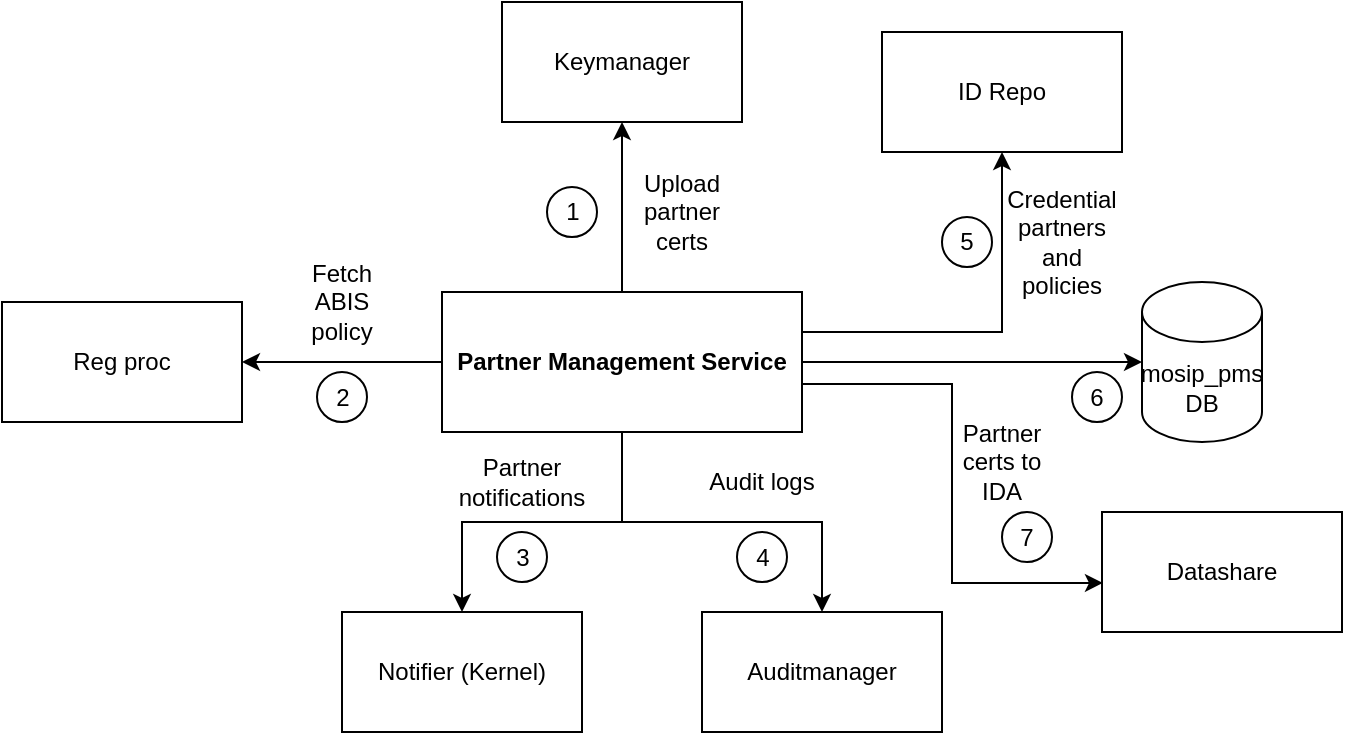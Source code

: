<mxfile version="16.2.2" type="github">
  <diagram id="r6IDNv6xsE6FicFiDBsw" name="Page-1">
    <mxGraphModel dx="998" dy="631" grid="1" gridSize="10" guides="1" tooltips="1" connect="1" arrows="1" fold="1" page="1" pageScale="1" pageWidth="2336" pageHeight="1654" math="0" shadow="0">
      <root>
        <mxCell id="0" />
        <mxCell id="1" parent="0" />
        <mxCell id="zuH0ebxx6mYs9fk7_g1I-3" style="edgeStyle=orthogonalEdgeStyle;rounded=0;orthogonalLoop=1;jettySize=auto;html=1;exitX=0.5;exitY=0;exitDx=0;exitDy=0;entryX=0.5;entryY=1;entryDx=0;entryDy=0;" edge="1" parent="1" source="zuH0ebxx6mYs9fk7_g1I-1" target="zuH0ebxx6mYs9fk7_g1I-2">
          <mxGeometry relative="1" as="geometry" />
        </mxCell>
        <mxCell id="zuH0ebxx6mYs9fk7_g1I-9" value="" style="edgeStyle=orthogonalEdgeStyle;rounded=0;orthogonalLoop=1;jettySize=auto;html=1;" edge="1" parent="1" source="zuH0ebxx6mYs9fk7_g1I-1" target="zuH0ebxx6mYs9fk7_g1I-7">
          <mxGeometry relative="1" as="geometry" />
        </mxCell>
        <mxCell id="zuH0ebxx6mYs9fk7_g1I-10" style="edgeStyle=orthogonalEdgeStyle;rounded=0;orthogonalLoop=1;jettySize=auto;html=1;exitX=0.5;exitY=1;exitDx=0;exitDy=0;" edge="1" parent="1" source="zuH0ebxx6mYs9fk7_g1I-1" target="zuH0ebxx6mYs9fk7_g1I-8">
          <mxGeometry relative="1" as="geometry" />
        </mxCell>
        <mxCell id="zuH0ebxx6mYs9fk7_g1I-14" style="edgeStyle=orthogonalEdgeStyle;rounded=0;orthogonalLoop=1;jettySize=auto;html=1;entryX=0.004;entryY=0.591;entryDx=0;entryDy=0;entryPerimeter=0;exitX=1.002;exitY=0.657;exitDx=0;exitDy=0;exitPerimeter=0;" edge="1" parent="1" source="zuH0ebxx6mYs9fk7_g1I-1" target="zuH0ebxx6mYs9fk7_g1I-6">
          <mxGeometry relative="1" as="geometry" />
        </mxCell>
        <mxCell id="zuH0ebxx6mYs9fk7_g1I-15" style="edgeStyle=orthogonalEdgeStyle;rounded=0;orthogonalLoop=1;jettySize=auto;html=1;entryX=1;entryY=0.5;entryDx=0;entryDy=0;" edge="1" parent="1" source="zuH0ebxx6mYs9fk7_g1I-1" target="zuH0ebxx6mYs9fk7_g1I-5">
          <mxGeometry relative="1" as="geometry" />
        </mxCell>
        <mxCell id="zuH0ebxx6mYs9fk7_g1I-18" style="edgeStyle=orthogonalEdgeStyle;rounded=0;orthogonalLoop=1;jettySize=auto;html=1;startArrow=none;startFill=0;" edge="1" parent="1" source="zuH0ebxx6mYs9fk7_g1I-1" target="zuH0ebxx6mYs9fk7_g1I-17">
          <mxGeometry relative="1" as="geometry">
            <Array as="points">
              <mxPoint x="900" y="405" />
              <mxPoint x="900" y="405" />
            </Array>
          </mxGeometry>
        </mxCell>
        <mxCell id="zuH0ebxx6mYs9fk7_g1I-20" style="edgeStyle=orthogonalEdgeStyle;rounded=0;orthogonalLoop=1;jettySize=auto;html=1;entryX=0.5;entryY=1;entryDx=0;entryDy=0;startArrow=none;startFill=0;" edge="1" parent="1" source="zuH0ebxx6mYs9fk7_g1I-1" target="zuH0ebxx6mYs9fk7_g1I-19">
          <mxGeometry relative="1" as="geometry">
            <Array as="points">
              <mxPoint x="920" y="390" />
            </Array>
          </mxGeometry>
        </mxCell>
        <mxCell id="zuH0ebxx6mYs9fk7_g1I-1" value="&lt;b&gt;Partner Management Service&lt;/b&gt;" style="rounded=0;whiteSpace=wrap;html=1;labelBackgroundColor=default;" vertex="1" parent="1">
          <mxGeometry x="640" y="370" width="180" height="70" as="geometry" />
        </mxCell>
        <mxCell id="zuH0ebxx6mYs9fk7_g1I-2" value="Keymanager" style="rounded=0;whiteSpace=wrap;html=1;" vertex="1" parent="1">
          <mxGeometry x="670" y="225" width="120" height="60" as="geometry" />
        </mxCell>
        <mxCell id="zuH0ebxx6mYs9fk7_g1I-4" value="Upload partner certs" style="text;html=1;strokeColor=none;fillColor=none;align=center;verticalAlign=middle;whiteSpace=wrap;rounded=0;" vertex="1" parent="1">
          <mxGeometry x="730" y="315" width="60" height="30" as="geometry" />
        </mxCell>
        <mxCell id="zuH0ebxx6mYs9fk7_g1I-5" value="Reg proc" style="rounded=0;whiteSpace=wrap;html=1;" vertex="1" parent="1">
          <mxGeometry x="420" y="375" width="120" height="60" as="geometry" />
        </mxCell>
        <mxCell id="zuH0ebxx6mYs9fk7_g1I-6" value="Datashare" style="rounded=0;whiteSpace=wrap;html=1;" vertex="1" parent="1">
          <mxGeometry x="970" y="480" width="120" height="60" as="geometry" />
        </mxCell>
        <mxCell id="zuH0ebxx6mYs9fk7_g1I-7" value="Notifier (Kernel)" style="rounded=0;whiteSpace=wrap;html=1;" vertex="1" parent="1">
          <mxGeometry x="590" y="530" width="120" height="60" as="geometry" />
        </mxCell>
        <mxCell id="zuH0ebxx6mYs9fk7_g1I-8" value="Auditmanager" style="rounded=0;whiteSpace=wrap;html=1;" vertex="1" parent="1">
          <mxGeometry x="770" y="530" width="120" height="60" as="geometry" />
        </mxCell>
        <mxCell id="zuH0ebxx6mYs9fk7_g1I-11" value="Audit logs" style="text;html=1;strokeColor=none;fillColor=none;align=center;verticalAlign=middle;whiteSpace=wrap;rounded=0;" vertex="1" parent="1">
          <mxGeometry x="770" y="450" width="60" height="30" as="geometry" />
        </mxCell>
        <mxCell id="zuH0ebxx6mYs9fk7_g1I-12" value="Partner notifications" style="text;html=1;strokeColor=none;fillColor=none;align=center;verticalAlign=middle;whiteSpace=wrap;rounded=0;" vertex="1" parent="1">
          <mxGeometry x="650" y="450" width="60" height="30" as="geometry" />
        </mxCell>
        <mxCell id="zuH0ebxx6mYs9fk7_g1I-13" value="Partner certs to IDA" style="text;html=1;strokeColor=none;fillColor=none;align=center;verticalAlign=middle;whiteSpace=wrap;rounded=0;" vertex="1" parent="1">
          <mxGeometry x="890" y="440" width="60" height="30" as="geometry" />
        </mxCell>
        <mxCell id="zuH0ebxx6mYs9fk7_g1I-16" value="Fetch ABIS policy" style="text;html=1;strokeColor=none;fillColor=none;align=center;verticalAlign=middle;whiteSpace=wrap;rounded=0;" vertex="1" parent="1">
          <mxGeometry x="560" y="360" width="60" height="30" as="geometry" />
        </mxCell>
        <mxCell id="zuH0ebxx6mYs9fk7_g1I-17" value="mosip_pms DB" style="shape=cylinder3;whiteSpace=wrap;html=1;boundedLbl=1;backgroundOutline=1;size=15;" vertex="1" parent="1">
          <mxGeometry x="990" y="365" width="60" height="80" as="geometry" />
        </mxCell>
        <mxCell id="zuH0ebxx6mYs9fk7_g1I-19" value="ID Repo" style="rounded=0;whiteSpace=wrap;html=1;" vertex="1" parent="1">
          <mxGeometry x="860" y="240" width="120" height="60" as="geometry" />
        </mxCell>
        <mxCell id="zuH0ebxx6mYs9fk7_g1I-21" value="Credential partners and policies" style="text;html=1;strokeColor=none;fillColor=none;align=center;verticalAlign=middle;whiteSpace=wrap;rounded=0;" vertex="1" parent="1">
          <mxGeometry x="920" y="330" width="60" height="30" as="geometry" />
        </mxCell>
        <mxCell id="zuH0ebxx6mYs9fk7_g1I-22" value="1" style="ellipse;whiteSpace=wrap;html=1;aspect=fixed;" vertex="1" parent="1">
          <mxGeometry x="692.5" y="317.5" width="25" height="25" as="geometry" />
        </mxCell>
        <mxCell id="zuH0ebxx6mYs9fk7_g1I-23" value="2" style="ellipse;whiteSpace=wrap;html=1;aspect=fixed;" vertex="1" parent="1">
          <mxGeometry x="577.5" y="410" width="25" height="25" as="geometry" />
        </mxCell>
        <mxCell id="zuH0ebxx6mYs9fk7_g1I-24" value="3" style="ellipse;whiteSpace=wrap;html=1;aspect=fixed;" vertex="1" parent="1">
          <mxGeometry x="667.5" y="490" width="25" height="25" as="geometry" />
        </mxCell>
        <mxCell id="zuH0ebxx6mYs9fk7_g1I-25" value="4" style="ellipse;whiteSpace=wrap;html=1;aspect=fixed;" vertex="1" parent="1">
          <mxGeometry x="787.5" y="490" width="25" height="25" as="geometry" />
        </mxCell>
        <mxCell id="zuH0ebxx6mYs9fk7_g1I-26" value="7" style="ellipse;whiteSpace=wrap;html=1;aspect=fixed;" vertex="1" parent="1">
          <mxGeometry x="920" y="480" width="25" height="25" as="geometry" />
        </mxCell>
        <mxCell id="zuH0ebxx6mYs9fk7_g1I-27" value="6" style="ellipse;whiteSpace=wrap;html=1;aspect=fixed;" vertex="1" parent="1">
          <mxGeometry x="955" y="410" width="25" height="25" as="geometry" />
        </mxCell>
        <mxCell id="zuH0ebxx6mYs9fk7_g1I-28" value="5" style="ellipse;whiteSpace=wrap;html=1;aspect=fixed;" vertex="1" parent="1">
          <mxGeometry x="890" y="332.5" width="25" height="25" as="geometry" />
        </mxCell>
      </root>
    </mxGraphModel>
  </diagram>
</mxfile>
